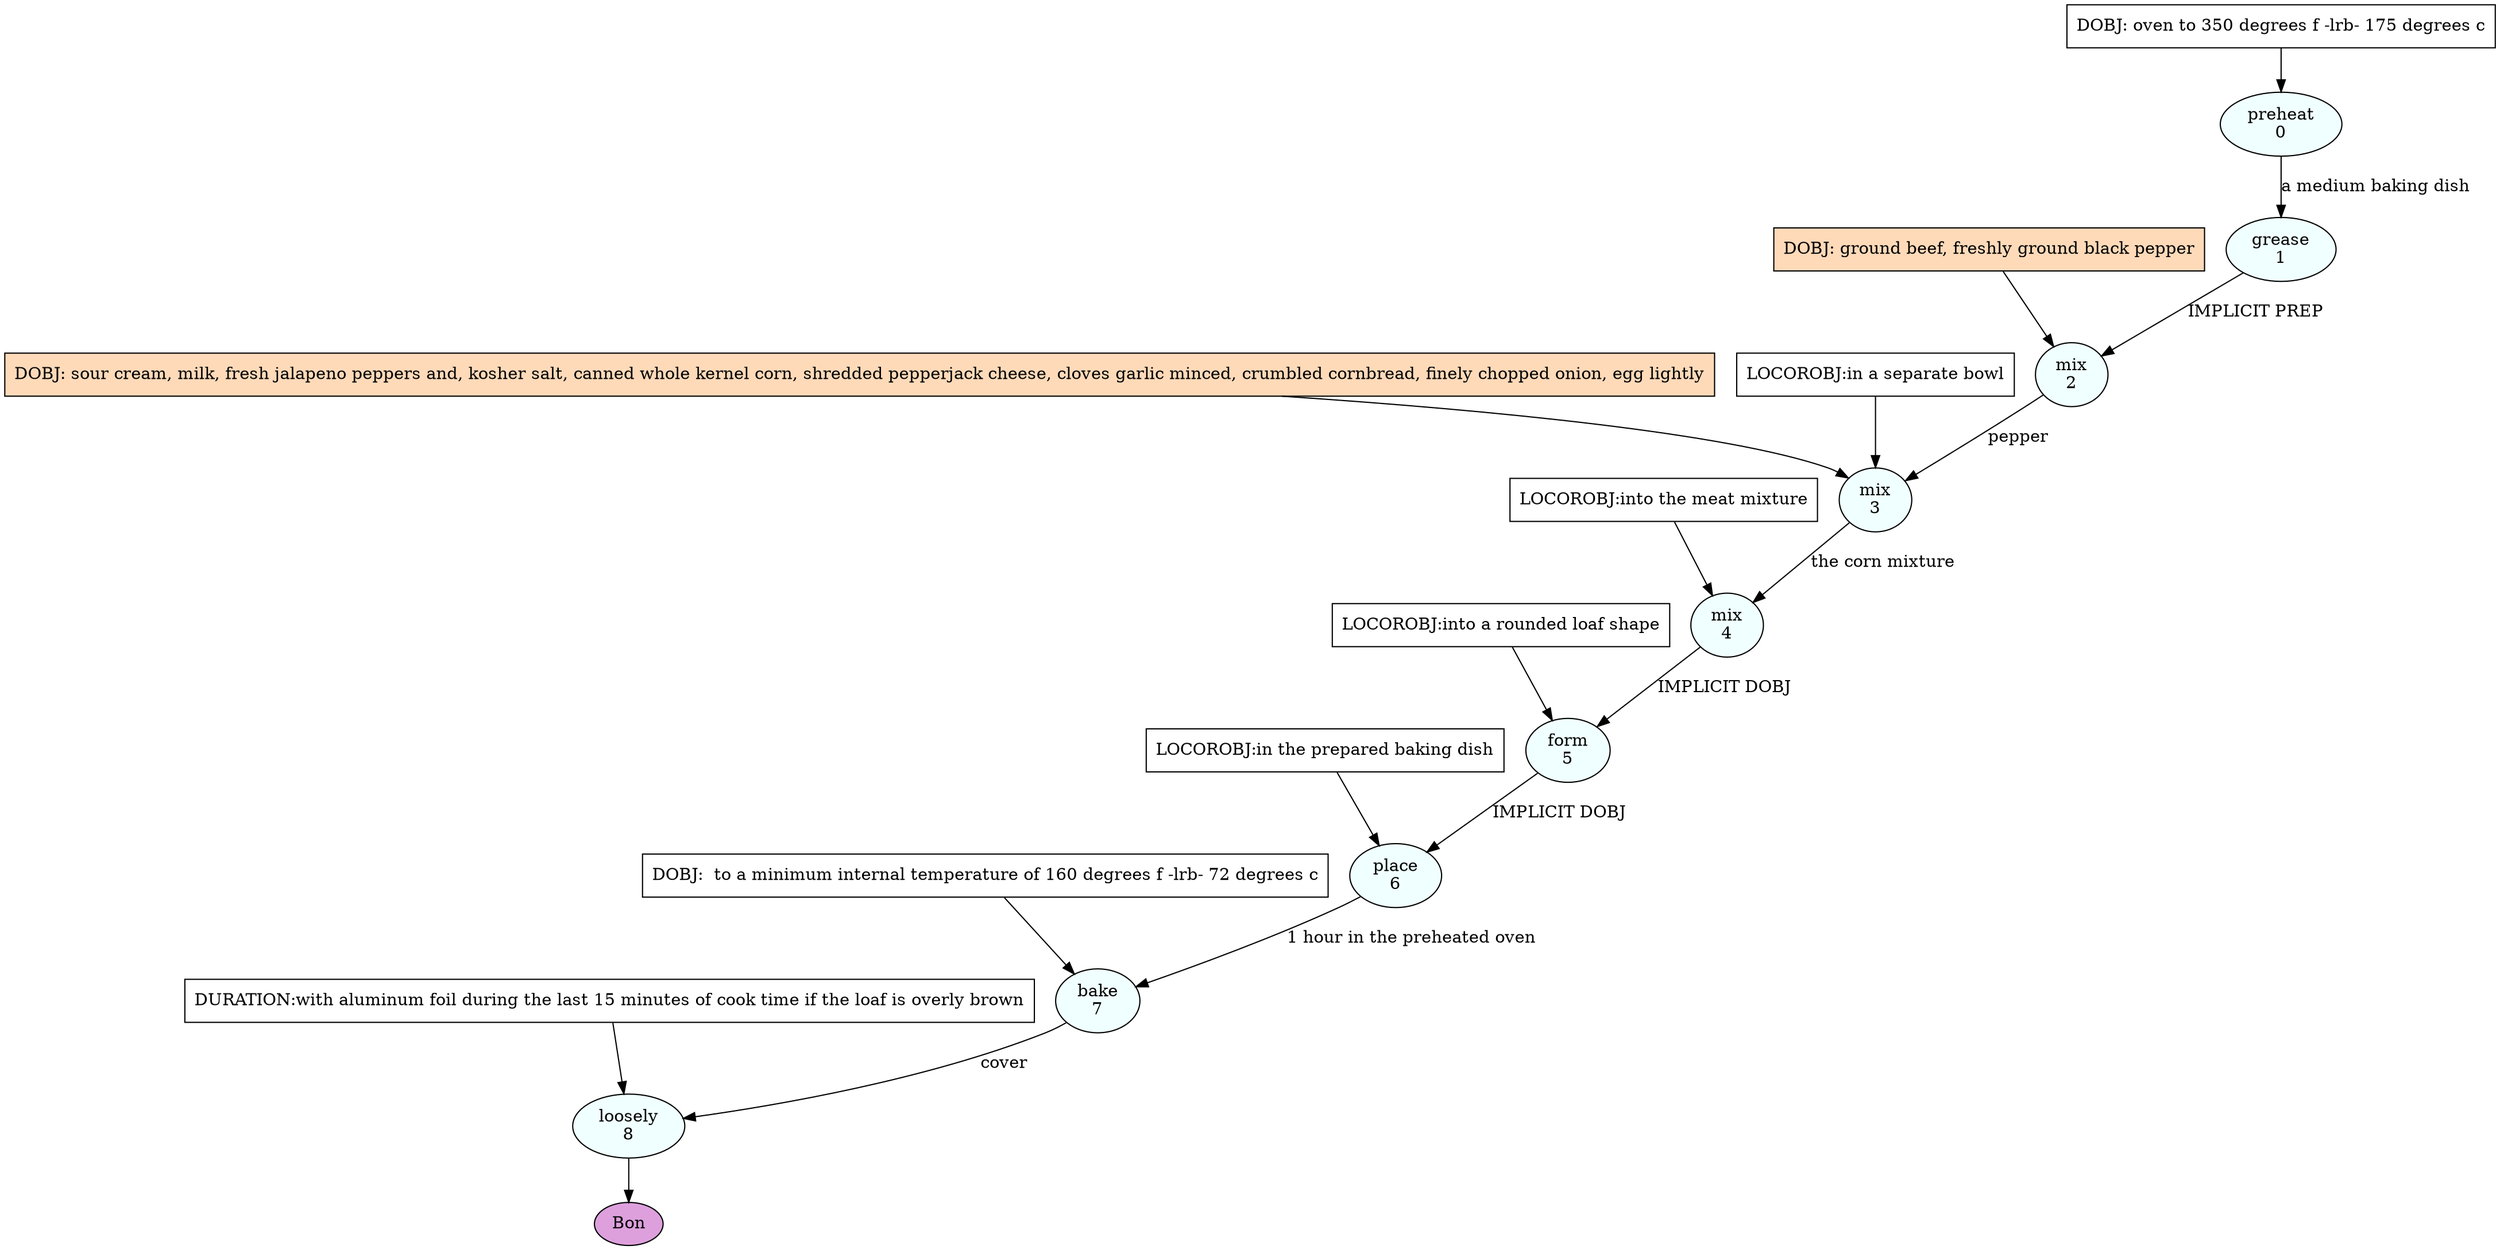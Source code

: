 digraph recipe {
E0[label="preheat
0", shape=oval, style=filled, fillcolor=azure]
E1[label="grease
1", shape=oval, style=filled, fillcolor=azure]
E2[label="mix
2", shape=oval, style=filled, fillcolor=azure]
E3[label="mix
3", shape=oval, style=filled, fillcolor=azure]
E4[label="mix
4", shape=oval, style=filled, fillcolor=azure]
E5[label="form
5", shape=oval, style=filled, fillcolor=azure]
E6[label="place
6", shape=oval, style=filled, fillcolor=azure]
E7[label="bake
7", shape=oval, style=filled, fillcolor=azure]
E8[label="loosely
8", shape=oval, style=filled, fillcolor=azure]
D0[label="DOBJ: oven to 350 degrees f -lrb- 175 degrees c", shape=box, style=filled, fillcolor=white]
D0 -> E0
E0 -> E1 [label="a medium baking dish"]
D2_ing[label="DOBJ: ground beef, freshly ground black pepper", shape=box, style=filled, fillcolor=peachpuff]
D2_ing -> E2
E1 -> E2 [label="IMPLICIT PREP"]
D3_ing[label="DOBJ: sour cream, milk, fresh jalapeno peppers and, kosher salt, canned whole kernel corn, shredded pepperjack cheese, cloves garlic minced, crumbled cornbread, finely chopped onion, egg lightly", shape=box, style=filled, fillcolor=peachpuff]
D3_ing -> E3
E2 -> E3 [label="pepper"]
P3_0_0[label="LOCOROBJ:in a separate bowl", shape=box, style=filled, fillcolor=white]
P3_0_0 -> E3
E3 -> E4 [label="the corn mixture"]
P4_0_0[label="LOCOROBJ:into the meat mixture", shape=box, style=filled, fillcolor=white]
P4_0_0 -> E4
E4 -> E5 [label="IMPLICIT DOBJ"]
P5_0_0[label="LOCOROBJ:into a rounded loaf shape", shape=box, style=filled, fillcolor=white]
P5_0_0 -> E5
E5 -> E6 [label="IMPLICIT DOBJ"]
P6_0_0[label="LOCOROBJ:in the prepared baking dish", shape=box, style=filled, fillcolor=white]
P6_0_0 -> E6
E6 -> E7 [label="1 hour in the preheated oven "]
D7_1[label="DOBJ:  to a minimum internal temperature of 160 degrees f -lrb- 72 degrees c", shape=box, style=filled, fillcolor=white]
D7_1 -> E7
E7 -> E8 [label="cover"]
P8_0_0[label="DURATION:with aluminum foil during the last 15 minutes of cook time if the loaf is overly brown", shape=box, style=filled, fillcolor=white]
P8_0_0 -> E8
EOR[label="Bon", shape=oval, style=filled, fillcolor=plum]
E8 -> EOR
}
